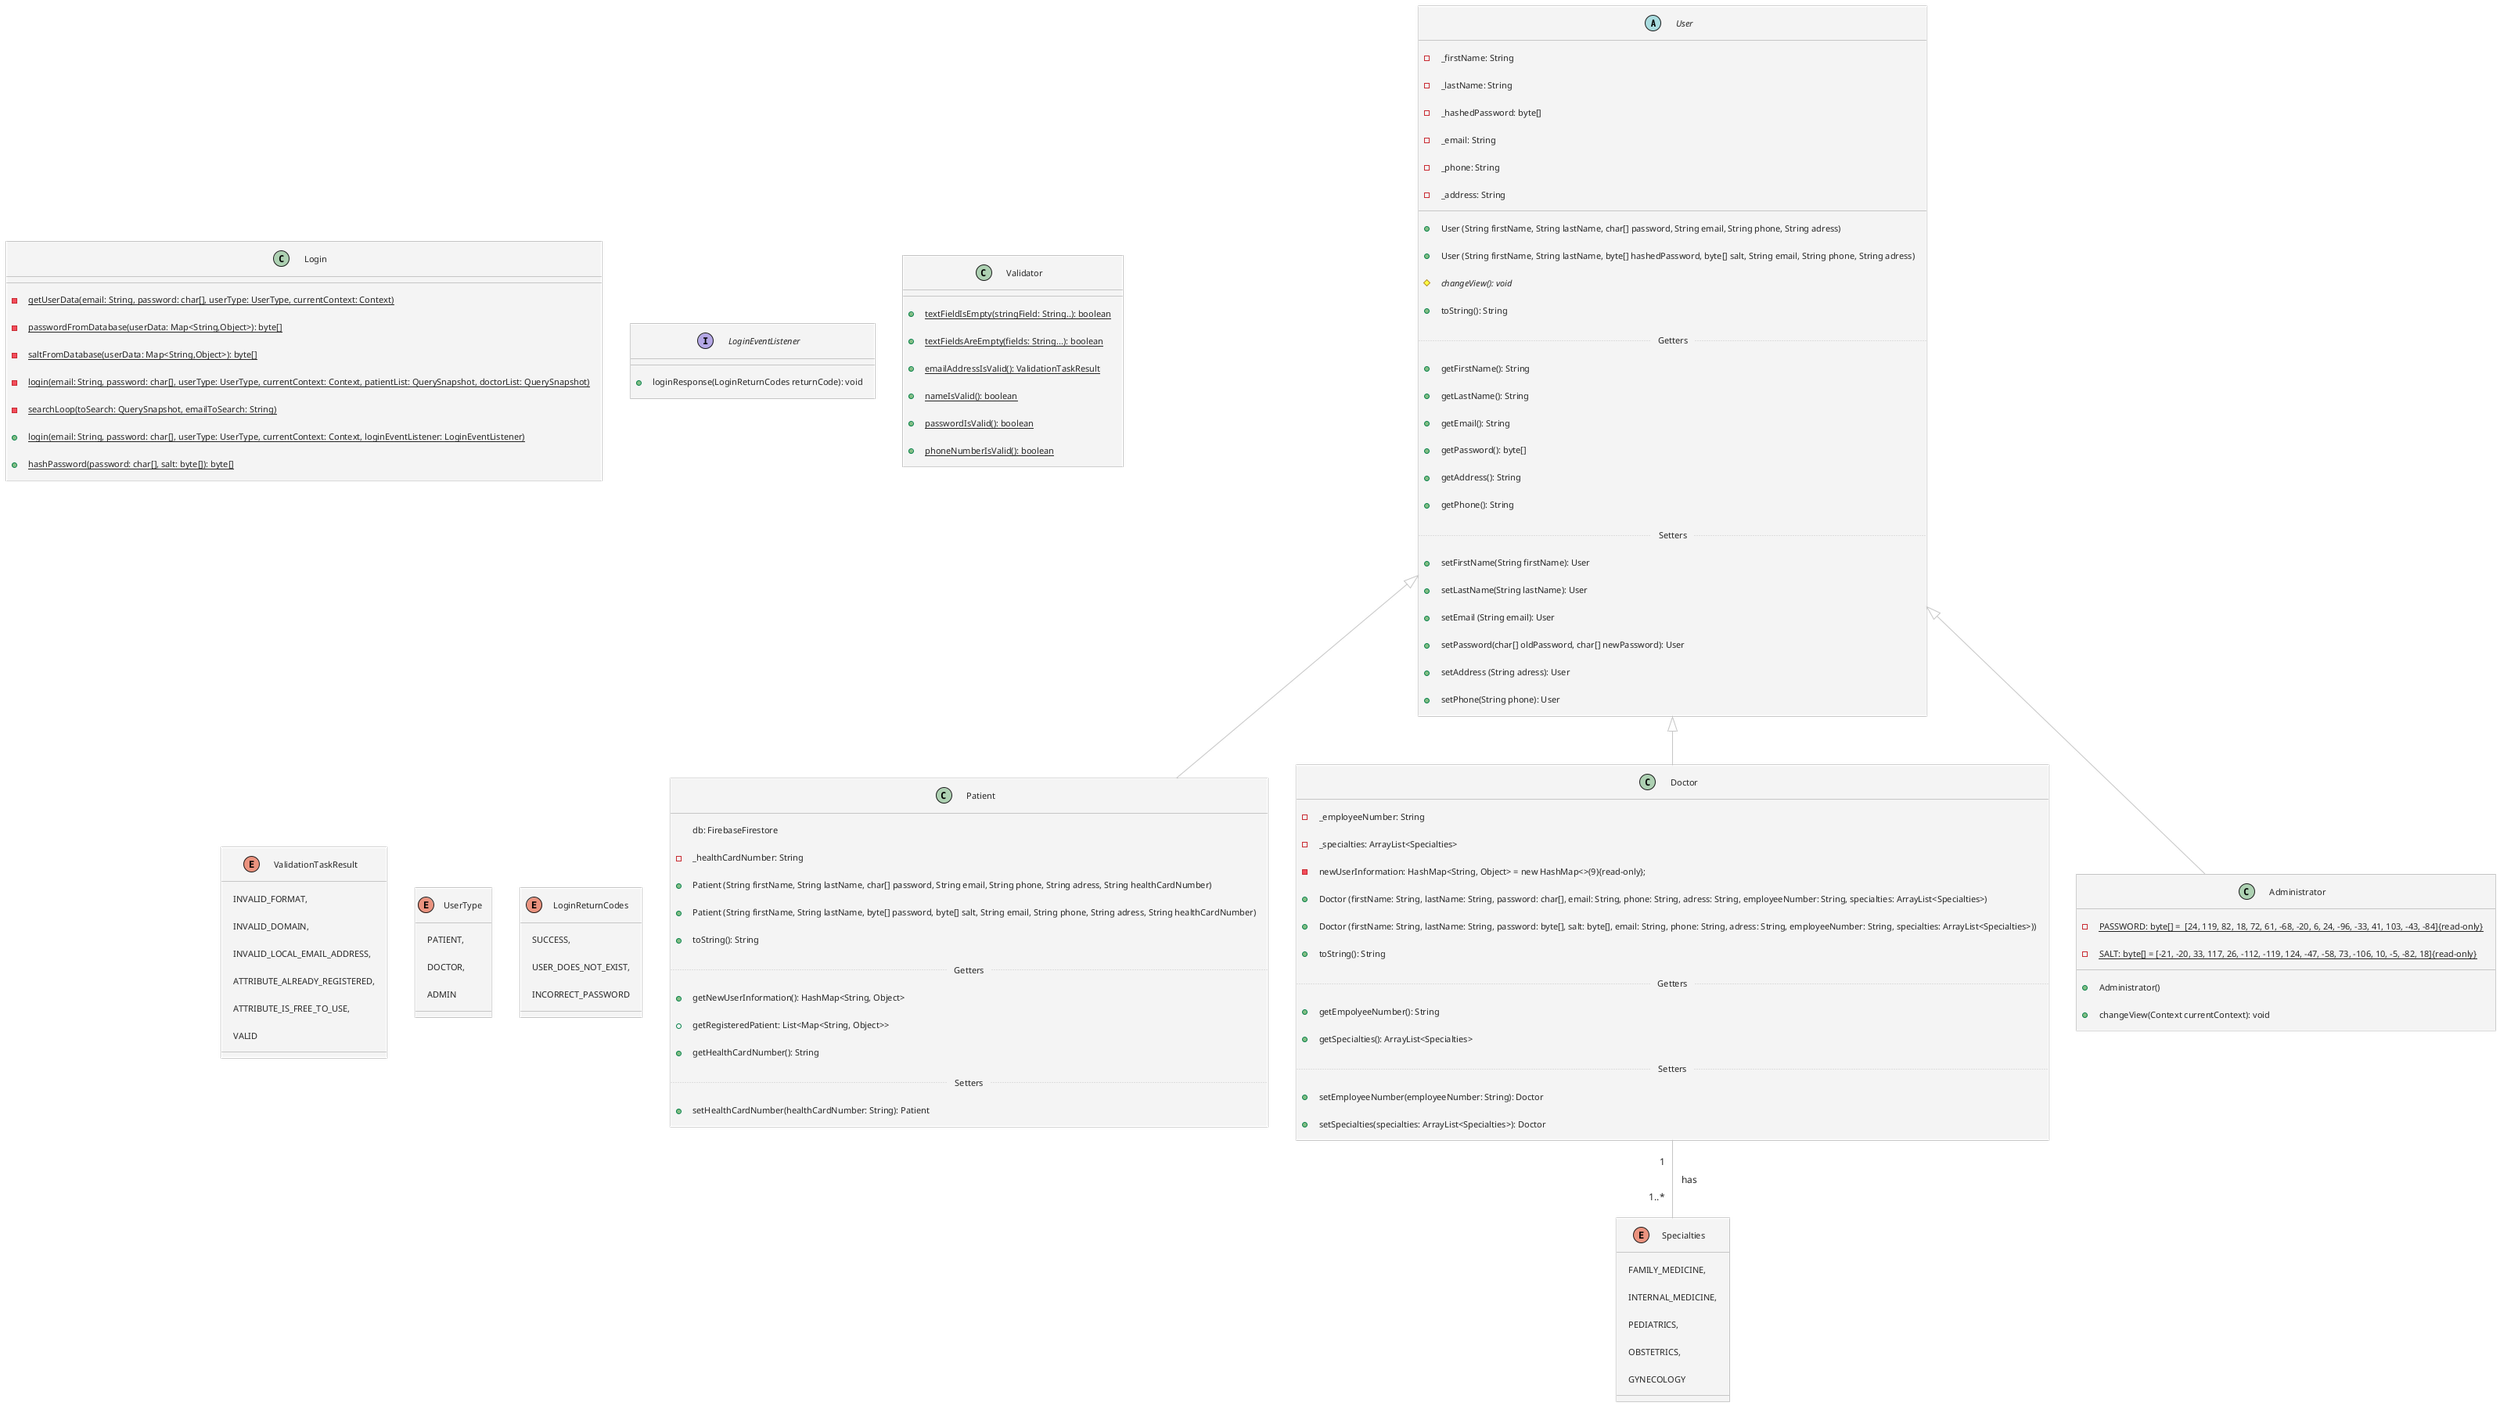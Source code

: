 @startuml
!theme carbon-gray
abstract class User {
	-_firstName: String
	-_lastName: String
	-_hashedPassword: byte[]
	-_email: String
	-_phone: String
	-_address: String
	__
	+User (String firstName, String lastName, char[] password, String email, String phone, String adress)
	+User (String firstName, String lastName, byte[] hashedPassword, byte[] salt, String email, String phone, String adress)
	#{abstract} changeView(): void
	+toString(): String
	..Getters..
	+getFirstName(): String
	+getLastName(): String
	+getEmail(): String
	+getPassword(): byte[]
	+getAddress(): String
	+getPhone(): String
	..Setters..
	+setFirstName(String firstName): User
	+setLastName(String lastName): User
	+setEmail (String email): User
	+setPassword(char[] oldPassword, char[] newPassword): User
	+setAddress (String adress): User
	+setPhone(String phone): User
}


class Patient extends User {
	db: FirebaseFirestore
	-_healthCardNumber: String
	+Patient (String firstName, String lastName, char[] password, String email, String phone, String adress, String healthCardNumber)
	+Patient (String firstName, String lastName, byte[] password, byte[] salt, String email, String phone, String adress, String healthCardNumber)
	+toString(): String
	..Getters..
	+getNewUserInformation(): HashMap<String, Object>
	+getRegisteredPatient: List<Map<String, Object>>
	+getHealthCardNumber(): String
	..Setters..
	+setHealthCardNumber(healthCardNumber: String): Patient
}
class Doctor extends User {
	-_employeeNumber: String
	-_specialties: ArrayList<Specialties>
	-newUserInformation: HashMap<String, Object> = new HashMap<>(9){read-only};
	+Doctor (firstName: String, lastName: String, password: char[], email: String, phone: String, adress: String, employeeNumber: String, specialties: ArrayList<Specialties>)
	+ Doctor (firstName: String, lastName: String, password: byte[], salt: byte[], email: String, phone: String, adress: String, employeeNumber: String, specialties: ArrayList<Specialties>))
	+toString(): String
	..Getters..
	+getEmpolyeeNumber(): String
	+getSpecialties(): ArrayList<Specialties>
	..Setters..
	+setEmployeeNumber(employeeNumber: String): Doctor
	+setSpecialties(specialties: ArrayList<Specialties>): Doctor
}

class Administrator extends User {
	-{static} PASSWORD: byte[] =  [24, 119, 82, 18, 72, 61, -68, -20, 6, 24, -96, -33, 41, 103, -43, -84]{read-only}
	-{static} SALT: byte[] = [-21, -20, 33, 117, 26, -112, -119, 124, -47, -58, 73, -106, 10, -5, -82, 18]{read-only}
	+Administrator()
	+changeView(Context currentContext): void
}
class Login {
	-{static}getUserData(email: String, password: char[], userType: UserType, currentContext: Context)
	-{static}passwordFromDatabase(userData: Map<String,Object>): byte[]
	-{static}saltFromDatabase(userData: Map<String,Object>): byte[]
	-{static}login(email: String, password: char[], userType: UserType, currentContext: Context, patientList: QuerySnapshot, doctorList: QuerySnapshot)
	-{static}searchLoop(toSearch: QuerySnapshot, emailToSearch: String)
	+{static}login(email: String, password: char[], userType: UserType, currentContext: Context, loginEventListener: LoginEventListener)
	+{static}hashPassword(password: char[], salt: byte[]): byte[]
}
interface LoginEventListener {
	+loginResponse(LoginReturnCodes returnCode): void
}
class Validator {
	+{static}textFieldIsEmpty(stringField: String..): boolean
	+{static}textFieldsAreEmpty(fields: String...): boolean
	+{static}emailAddressIsValid(): ValidationTaskResult
	+{static}nameIsValid(): boolean
	+{static}passwordIsValid(): boolean
	+{static}phoneNumberIsValid(): boolean
}
enum ValidationTaskResult {
        INVALID_FORMAT,
        INVALID_DOMAIN,
        INVALID_LOCAL_EMAIL_ADDRESS,
        ATTRIBUTE_ALREADY_REGISTERED,
        ATTRIBUTE_IS_FREE_TO_USE,
        VALID
}
enum Specialties {
	FAMILY_MEDICINE,
	INTERNAL_MEDICINE,
	PEDIATRICS,
	OBSTETRICS,
	GYNECOLOGY
}
enum UserType {
	PATIENT,
	DOCTOR,
	ADMIN
}

enum LoginReturnCodes {
    SUCCESS,
    USER_DOES_NOT_EXIST,
    INCORRECT_PASSWORD
}

Doctor "1" -- "1..*" Specialties : has
@enduml